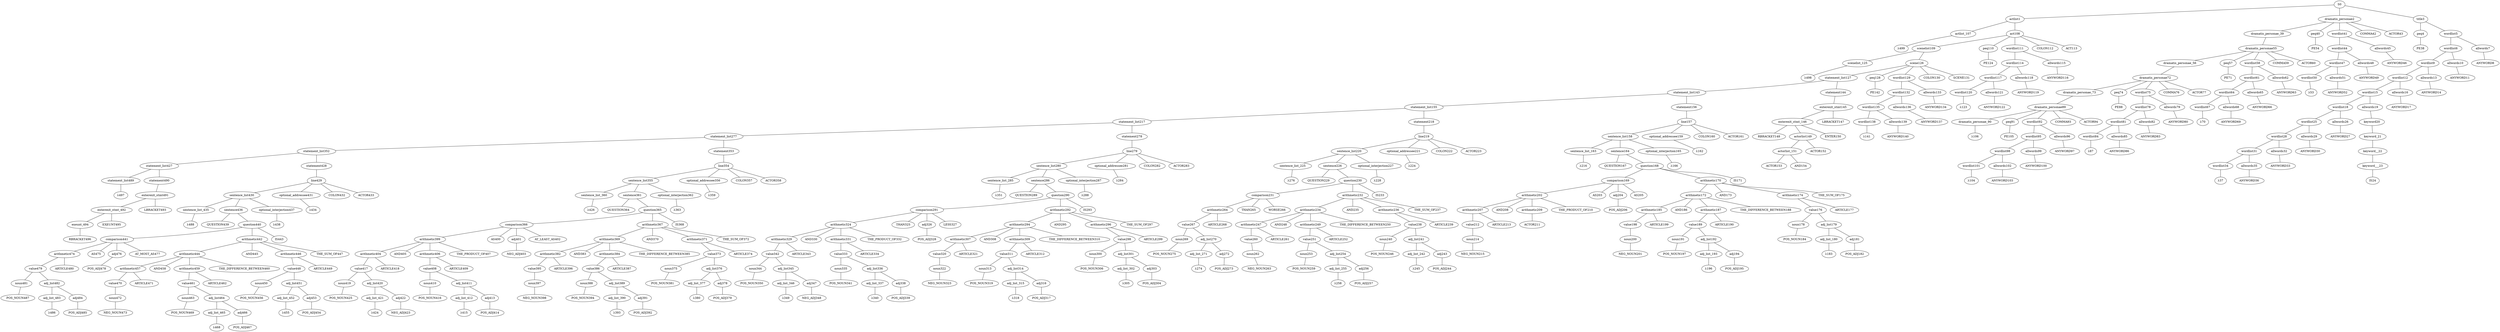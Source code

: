 strict graph {
	S0 -- actlist1
	S0 -- dramatis_personae2
	S0 -- title3

	title3 -- peq4
	title3 -- wordlist5

	wordlist5 -- wordlist6
	wordlist5 -- allwords7

	allwords7 -- ANYWORD8


	wordlist6 -- wordlist9
	wordlist6 -- allwords10

	allwords10 -- ANYWORD11


	wordlist9 -- wordlist12
	wordlist9 -- allwords13

	allwords13 -- ANYWORD14


	wordlist12 -- wordlist15
	wordlist12 -- allwords16

	allwords16 -- ANYWORD17


	wordlist15 -- wordlist18
	wordlist15 -- allwords19

	allwords19 -- keyword20

	keyword20 -- keyword_21

	keyword_21 -- keyword__22

	keyword__22 -- keyword___23

	keyword___23 -- IS24


	wordlist18 -- wordlist25
	wordlist18 -- allwords26

	allwords26 -- ANYWORD27


	wordlist25 -- wordlist28
	wordlist25 -- allwords29

	allwords29 -- ANYWORD30


	wordlist28 -- wordlist31
	wordlist28 -- allwords32

	allwords32 -- ANYWORD33


	wordlist31 -- wordlist34
	wordlist31 -- allwords35

	allwords35 -- ANYWORD36


	wordlist34 -- λ37

	peq4 -- PE38


	dramatis_personae2 -- dramatis_personae_39
	dramatis_personae2 -- peq40
	dramatis_personae2 -- wordlist41
	dramatis_personae2 -- COMMA42
	dramatis_personae2 -- ACTOR43



	wordlist41 -- wordlist44
	wordlist41 -- allwords45

	allwords45 -- ANYWORD46


	wordlist44 -- wordlist47
	wordlist44 -- allwords48

	allwords48 -- ANYWORD49


	wordlist47 -- wordlist50
	wordlist47 -- allwords51

	allwords51 -- ANYWORD52


	wordlist50 -- λ53

	peq40 -- PE54


	dramatis_personae_39 -- dramatis_personae55

	dramatis_personae55 -- dramatis_personae_56
	dramatis_personae55 -- peq57
	dramatis_personae55 -- wordlist58
	dramatis_personae55 -- COMMA59
	dramatis_personae55 -- ACTOR60



	wordlist58 -- wordlist61
	wordlist58 -- allwords62

	allwords62 -- ANYWORD63


	wordlist61 -- wordlist64
	wordlist61 -- allwords65

	allwords65 -- ANYWORD66


	wordlist64 -- wordlist67
	wordlist64 -- allwords68

	allwords68 -- ANYWORD69


	wordlist67 -- λ70

	peq57 -- PE71


	dramatis_personae_56 -- dramatis_personae72

	dramatis_personae72 -- dramatis_personae_73
	dramatis_personae72 -- peq74
	dramatis_personae72 -- wordlist75
	dramatis_personae72 -- COMMA76
	dramatis_personae72 -- ACTOR77



	wordlist75 -- wordlist78
	wordlist75 -- allwords79

	allwords79 -- ANYWORD80


	wordlist78 -- wordlist81
	wordlist78 -- allwords82

	allwords82 -- ANYWORD83


	wordlist81 -- wordlist84
	wordlist81 -- allwords85

	allwords85 -- ANYWORD86


	wordlist84 -- λ87

	peq74 -- PE88


	dramatis_personae_73 -- dramatis_personae89

	dramatis_personae89 -- dramatis_personae_90
	dramatis_personae89 -- peq91
	dramatis_personae89 -- wordlist92
	dramatis_personae89 -- COMMA93
	dramatis_personae89 -- ACTOR94



	wordlist92 -- wordlist95
	wordlist92 -- allwords96

	allwords96 -- ANYWORD97


	wordlist95 -- wordlist98
	wordlist95 -- allwords99

	allwords99 -- ANYWORD100


	wordlist98 -- wordlist101
	wordlist98 -- allwords102

	allwords102 -- ANYWORD103


	wordlist101 -- λ104

	peq91 -- PE105


	dramatis_personae_90 -- λ106

	actlist1 -- actlist_107
	actlist1 -- act108

	act108 -- scenelist109
	act108 -- peq110
	act108 -- wordlist111
	act108 -- COLON112
	act108 -- ACT113



	wordlist111 -- wordlist114
	wordlist111 -- allwords115

	allwords115 -- ANYWORD116


	wordlist114 -- wordlist117
	wordlist114 -- allwords118

	allwords118 -- ANYWORD119


	wordlist117 -- wordlist120
	wordlist117 -- allwords121

	allwords121 -- ANYWORD122


	wordlist120 -- λ123

	peq110 -- PE124


	scenelist109 -- scenelist_125
	scenelist109 -- scene126

	scene126 -- statement_list127
	scene126 -- peq128
	scene126 -- wordlist129
	scene126 -- COLON130
	scene126 -- SCENE131



	wordlist129 -- wordlist132
	wordlist129 -- allwords133

	allwords133 -- ANYWORD134


	wordlist132 -- wordlist135
	wordlist132 -- allwords136

	allwords136 -- ANYWORD137


	wordlist135 -- wordlist138
	wordlist135 -- allwords139

	allwords139 -- ANYWORD140


	wordlist138 -- λ141

	peq128 -- PE142


	statement_list127 -- statement_list143
	statement_list127 -- statement144

	statement144 -- enterexit_stmt145

	enterexit_stmt145 -- enterexit_stmt_146
	enterexit_stmt145 -- LBRACKET147


	enterexit_stmt_146 -- RBRACKET148
	enterexit_stmt_146 -- actorlist149
	enterexit_stmt_146 -- ENTER150


	actorlist149 -- actorlist_151
	actorlist149 -- ACTOR152


	actorlist_151 -- ACTOR153
	actorlist_151 -- AND154




	statement_list143 -- statement_list155
	statement_list143 -- statement156

	statement156 -- line157

	line157 -- sentence_list158
	line157 -- optional_addressee159
	line157 -- COLON160
	line157 -- ACTOR161



	optional_addressee159 -- λ162

	sentence_list158 -- sentence_list_163
	sentence_list158 -- sentence164
	sentence_list158 -- optional_interjection165

	optional_interjection165 -- λ166

	sentence164 -- QUESTION167
	sentence164 -- question168

	question168 -- comparison169
	question168 -- arithmetic170
	question168 -- IS171


	arithmetic170 -- arithmetic172
	arithmetic170 -- AND173
	arithmetic170 -- arithmetic174
	arithmetic170 -- THE_SUM_OF175


	arithmetic174 -- value176
	arithmetic174 -- ARTICLE177


	value176 -- noun178
	value176 -- adj_list179

	adj_list179 -- adj_list_180
	adj_list179 -- adj181

	adj181 -- POS_ADJ182


	adj_list_180 -- λ183

	noun178 -- POS_NOUN184



	arithmetic172 -- arithmetic185
	arithmetic172 -- AND186
	arithmetic172 -- arithmetic187
	arithmetic172 -- THE_DIFFERENCE_BETWEEN188


	arithmetic187 -- value189
	arithmetic187 -- ARTICLE190


	value189 -- noun191
	value189 -- adj_list192

	adj_list192 -- adj_list_193
	adj_list192 -- adj194

	adj194 -- POS_ADJ195


	adj_list_193 -- λ196

	noun191 -- POS_NOUN197



	arithmetic185 -- value198
	arithmetic185 -- ARTICLE199


	value198 -- noun200

	noun200 -- NEG_NOUN201


	comparison169 -- arithmetic202
	comparison169 -- AS203
	comparison169 -- adj204
	comparison169 -- AS205


	adj204 -- POS_ADJ206



	arithmetic202 -- arithmetic207
	arithmetic202 -- AND208
	arithmetic202 -- arithmetic209
	arithmetic202 -- THE_PRODUCT_OF210


	arithmetic209 -- ACTOR211



	arithmetic207 -- value212
	arithmetic207 -- ARTICLE213


	value212 -- noun214

	noun214 -- NEG_NOUN215



	sentence_list_163 -- λ216

	statement_list155 -- statement_list217
	statement_list155 -- statement218

	statement218 -- line219

	line219 -- sentence_list220
	line219 -- optional_addressee221
	line219 -- COLON222
	line219 -- ACTOR223



	optional_addressee221 -- λ224

	sentence_list220 -- sentence_list_225
	sentence_list220 -- sentence226
	sentence_list220 -- optional_interjection227

	optional_interjection227 -- λ228

	sentence226 -- QUESTION229
	sentence226 -- question230

	question230 -- comparison231
	question230 -- arithmetic232
	question230 -- IS233


	arithmetic232 -- arithmetic234
	arithmetic232 -- AND235
	arithmetic232 -- arithmetic236
	arithmetic232 -- THE_SUM_OF237


	arithmetic236 -- value238
	arithmetic236 -- ARTICLE239


	value238 -- noun240
	value238 -- adj_list241

	adj_list241 -- adj_list_242
	adj_list241 -- adj243

	adj243 -- POS_ADJ244


	adj_list_242 -- λ245

	noun240 -- POS_NOUN246



	arithmetic234 -- arithmetic247
	arithmetic234 -- AND248
	arithmetic234 -- arithmetic249
	arithmetic234 -- THE_DIFFERENCE_BETWEEN250


	arithmetic249 -- value251
	arithmetic249 -- ARTICLE252


	value251 -- noun253
	value251 -- adj_list254

	adj_list254 -- adj_list_255
	adj_list254 -- adj256

	adj256 -- POS_ADJ257


	adj_list_255 -- λ258

	noun253 -- POS_NOUN259



	arithmetic247 -- value260
	arithmetic247 -- ARTICLE261


	value260 -- noun262

	noun262 -- NEG_NOUN263


	comparison231 -- arithmetic264
	comparison231 -- THAN265
	comparison231 -- WORSE266



	arithmetic264 -- value267
	arithmetic264 -- ARTICLE268


	value267 -- noun269
	value267 -- adj_list270

	adj_list270 -- adj_list_271
	adj_list270 -- adj272

	adj272 -- POS_ADJ273


	adj_list_271 -- λ274

	noun269 -- POS_NOUN275



	sentence_list_225 -- λ276

	statement_list217 -- statement_list277
	statement_list217 -- statement278

	statement278 -- line279

	line279 -- sentence_list280
	line279 -- optional_addressee281
	line279 -- COLON282
	line279 -- ACTOR283



	optional_addressee281 -- λ284

	sentence_list280 -- sentence_list_285
	sentence_list280 -- sentence286
	sentence_list280 -- optional_interjection287

	optional_interjection287 -- λ288

	sentence286 -- QUESTION289
	sentence286 -- question290

	question290 -- comparison291
	question290 -- arithmetic292
	question290 -- IS293


	arithmetic292 -- arithmetic294
	arithmetic292 -- AND295
	arithmetic292 -- arithmetic296
	arithmetic292 -- THE_SUM_OF297


	arithmetic296 -- value298
	arithmetic296 -- ARTICLE299


	value298 -- noun300
	value298 -- adj_list301

	adj_list301 -- adj_list_302
	adj_list301 -- adj303

	adj303 -- POS_ADJ304


	adj_list_302 -- λ305

	noun300 -- POS_NOUN306



	arithmetic294 -- arithmetic307
	arithmetic294 -- AND308
	arithmetic294 -- arithmetic309
	arithmetic294 -- THE_DIFFERENCE_BETWEEN310


	arithmetic309 -- value311
	arithmetic309 -- ARTICLE312


	value311 -- noun313
	value311 -- adj_list314

	adj_list314 -- adj_list_315
	adj_list314 -- adj316

	adj316 -- POS_ADJ317


	adj_list_315 -- λ318

	noun313 -- POS_NOUN319



	arithmetic307 -- value320
	arithmetic307 -- ARTICLE321


	value320 -- noun322

	noun322 -- NEG_NOUN323


	comparison291 -- arithmetic324
	comparison291 -- THAN325
	comparison291 -- adj326
	comparison291 -- LESS327


	adj326 -- POS_ADJ328



	arithmetic324 -- arithmetic329
	arithmetic324 -- AND330
	arithmetic324 -- arithmetic331
	arithmetic324 -- THE_PRODUCT_OF332


	arithmetic331 -- value333
	arithmetic331 -- ARTICLE334


	value333 -- noun335
	value333 -- adj_list336

	adj_list336 -- adj_list_337
	adj_list336 -- adj338

	adj338 -- POS_ADJ339


	adj_list_337 -- λ340

	noun335 -- POS_NOUN341



	arithmetic329 -- value342
	arithmetic329 -- ARTICLE343


	value342 -- noun344
	value342 -- adj_list345

	adj_list345 -- adj_list_346
	adj_list345 -- adj347

	adj347 -- NEG_ADJ348


	adj_list_346 -- λ349

	noun344 -- POS_NOUN350



	sentence_list_285 -- λ351

	statement_list277 -- statement_list352
	statement_list277 -- statement353

	statement353 -- line354

	line354 -- sentence_list355
	line354 -- optional_addressee356
	line354 -- COLON357
	line354 -- ACTOR358



	optional_addressee356 -- λ359

	sentence_list355 -- sentence_list_360
	sentence_list355 -- sentence361
	sentence_list355 -- optional_interjection362

	optional_interjection362 -- λ363

	sentence361 -- QUESTION364
	sentence361 -- question365

	question365 -- comparison366
	question365 -- arithmetic367
	question365 -- IS368


	arithmetic367 -- arithmetic369
	arithmetic367 -- AND370
	arithmetic367 -- arithmetic371
	arithmetic367 -- THE_SUM_OF372


	arithmetic371 -- value373
	arithmetic371 -- ARTICLE374


	value373 -- noun375
	value373 -- adj_list376

	adj_list376 -- adj_list_377
	adj_list376 -- adj378

	adj378 -- POS_ADJ379


	adj_list_377 -- λ380

	noun375 -- POS_NOUN381



	arithmetic369 -- arithmetic382
	arithmetic369 -- AND383
	arithmetic369 -- arithmetic384
	arithmetic369 -- THE_DIFFERENCE_BETWEEN385


	arithmetic384 -- value386
	arithmetic384 -- ARTICLE387


	value386 -- noun388
	value386 -- adj_list389

	adj_list389 -- adj_list_390
	adj_list389 -- adj391

	adj391 -- POS_ADJ392


	adj_list_390 -- λ393

	noun388 -- POS_NOUN394



	arithmetic382 -- value395
	arithmetic382 -- ARTICLE396


	value395 -- noun397

	noun397 -- NEG_NOUN398


	comparison366 -- arithmetic399
	comparison366 -- AS400
	comparison366 -- adj401
	comparison366 -- AT_LEAST_AS402


	adj401 -- NEG_ADJ403



	arithmetic399 -- arithmetic404
	arithmetic399 -- AND405
	arithmetic399 -- arithmetic406
	arithmetic399 -- THE_PRODUCT_OF407


	arithmetic406 -- value408
	arithmetic406 -- ARTICLE409


	value408 -- noun410
	value408 -- adj_list411

	adj_list411 -- adj_list_412
	adj_list411 -- adj413

	adj413 -- POS_ADJ414


	adj_list_412 -- λ415

	noun410 -- POS_NOUN416



	arithmetic404 -- value417
	arithmetic404 -- ARTICLE418


	value417 -- noun419
	value417 -- adj_list420

	adj_list420 -- adj_list_421
	adj_list420 -- adj422

	adj422 -- NEG_ADJ423


	adj_list_421 -- λ424

	noun419 -- POS_NOUN425



	sentence_list_360 -- λ426

	statement_list352 -- statement_list427
	statement_list352 -- statement428

	statement428 -- line429

	line429 -- sentence_list430
	line429 -- optional_addressee431
	line429 -- COLON432
	line429 -- ACTOR433



	optional_addressee431 -- λ434

	sentence_list430 -- sentence_list_435
	sentence_list430 -- sentence436
	sentence_list430 -- optional_interjection437

	optional_interjection437 -- λ438

	sentence436 -- QUESTION439
	sentence436 -- question440

	question440 -- comparison441
	question440 -- arithmetic442
	question440 -- IS443


	arithmetic442 -- arithmetic444
	arithmetic442 -- AND445
	arithmetic442 -- arithmetic446
	arithmetic442 -- THE_SUM_OF447


	arithmetic446 -- value448
	arithmetic446 -- ARTICLE449


	value448 -- noun450
	value448 -- adj_list451

	adj_list451 -- adj_list_452
	adj_list451 -- adj453

	adj453 -- POS_ADJ454


	adj_list_452 -- λ455

	noun450 -- POS_NOUN456



	arithmetic444 -- arithmetic457
	arithmetic444 -- AND458
	arithmetic444 -- arithmetic459
	arithmetic444 -- THE_DIFFERENCE_BETWEEN460


	arithmetic459 -- value461
	arithmetic459 -- ARTICLE462


	value461 -- noun463
	value461 -- adj_list464

	adj_list464 -- adj_list_465
	adj_list464 -- adj466

	adj466 -- POS_ADJ467


	adj_list_465 -- λ468

	noun463 -- POS_NOUN469



	arithmetic457 -- value470
	arithmetic457 -- ARTICLE471


	value470 -- noun472

	noun472 -- NEG_NOUN473


	comparison441 -- arithmetic474
	comparison441 -- AS475
	comparison441 -- adj476
	comparison441 -- AT_MOST_AS477


	adj476 -- POS_ADJ478



	arithmetic474 -- value479
	arithmetic474 -- ARTICLE480


	value479 -- noun481
	value479 -- adj_list482

	adj_list482 -- adj_list_483
	adj_list482 -- adj484

	adj484 -- POS_ADJ485


	adj_list_483 -- λ486

	noun481 -- POS_NOUN487



	sentence_list_435 -- λ488

	statement_list427 -- statement_list489
	statement_list427 -- statement490

	statement490 -- enterexit_stmt491

	enterexit_stmt491 -- enterexit_stmt_492
	enterexit_stmt491 -- LBRACKET493


	enterexit_stmt_492 -- exeunt_494
	enterexit_stmt_492 -- EXEUNT495


	exeunt_494 -- RBRACKET496


	statement_list489 -- λ497

	scenelist_125 -- λ498

	actlist_107 -- λ499


}
